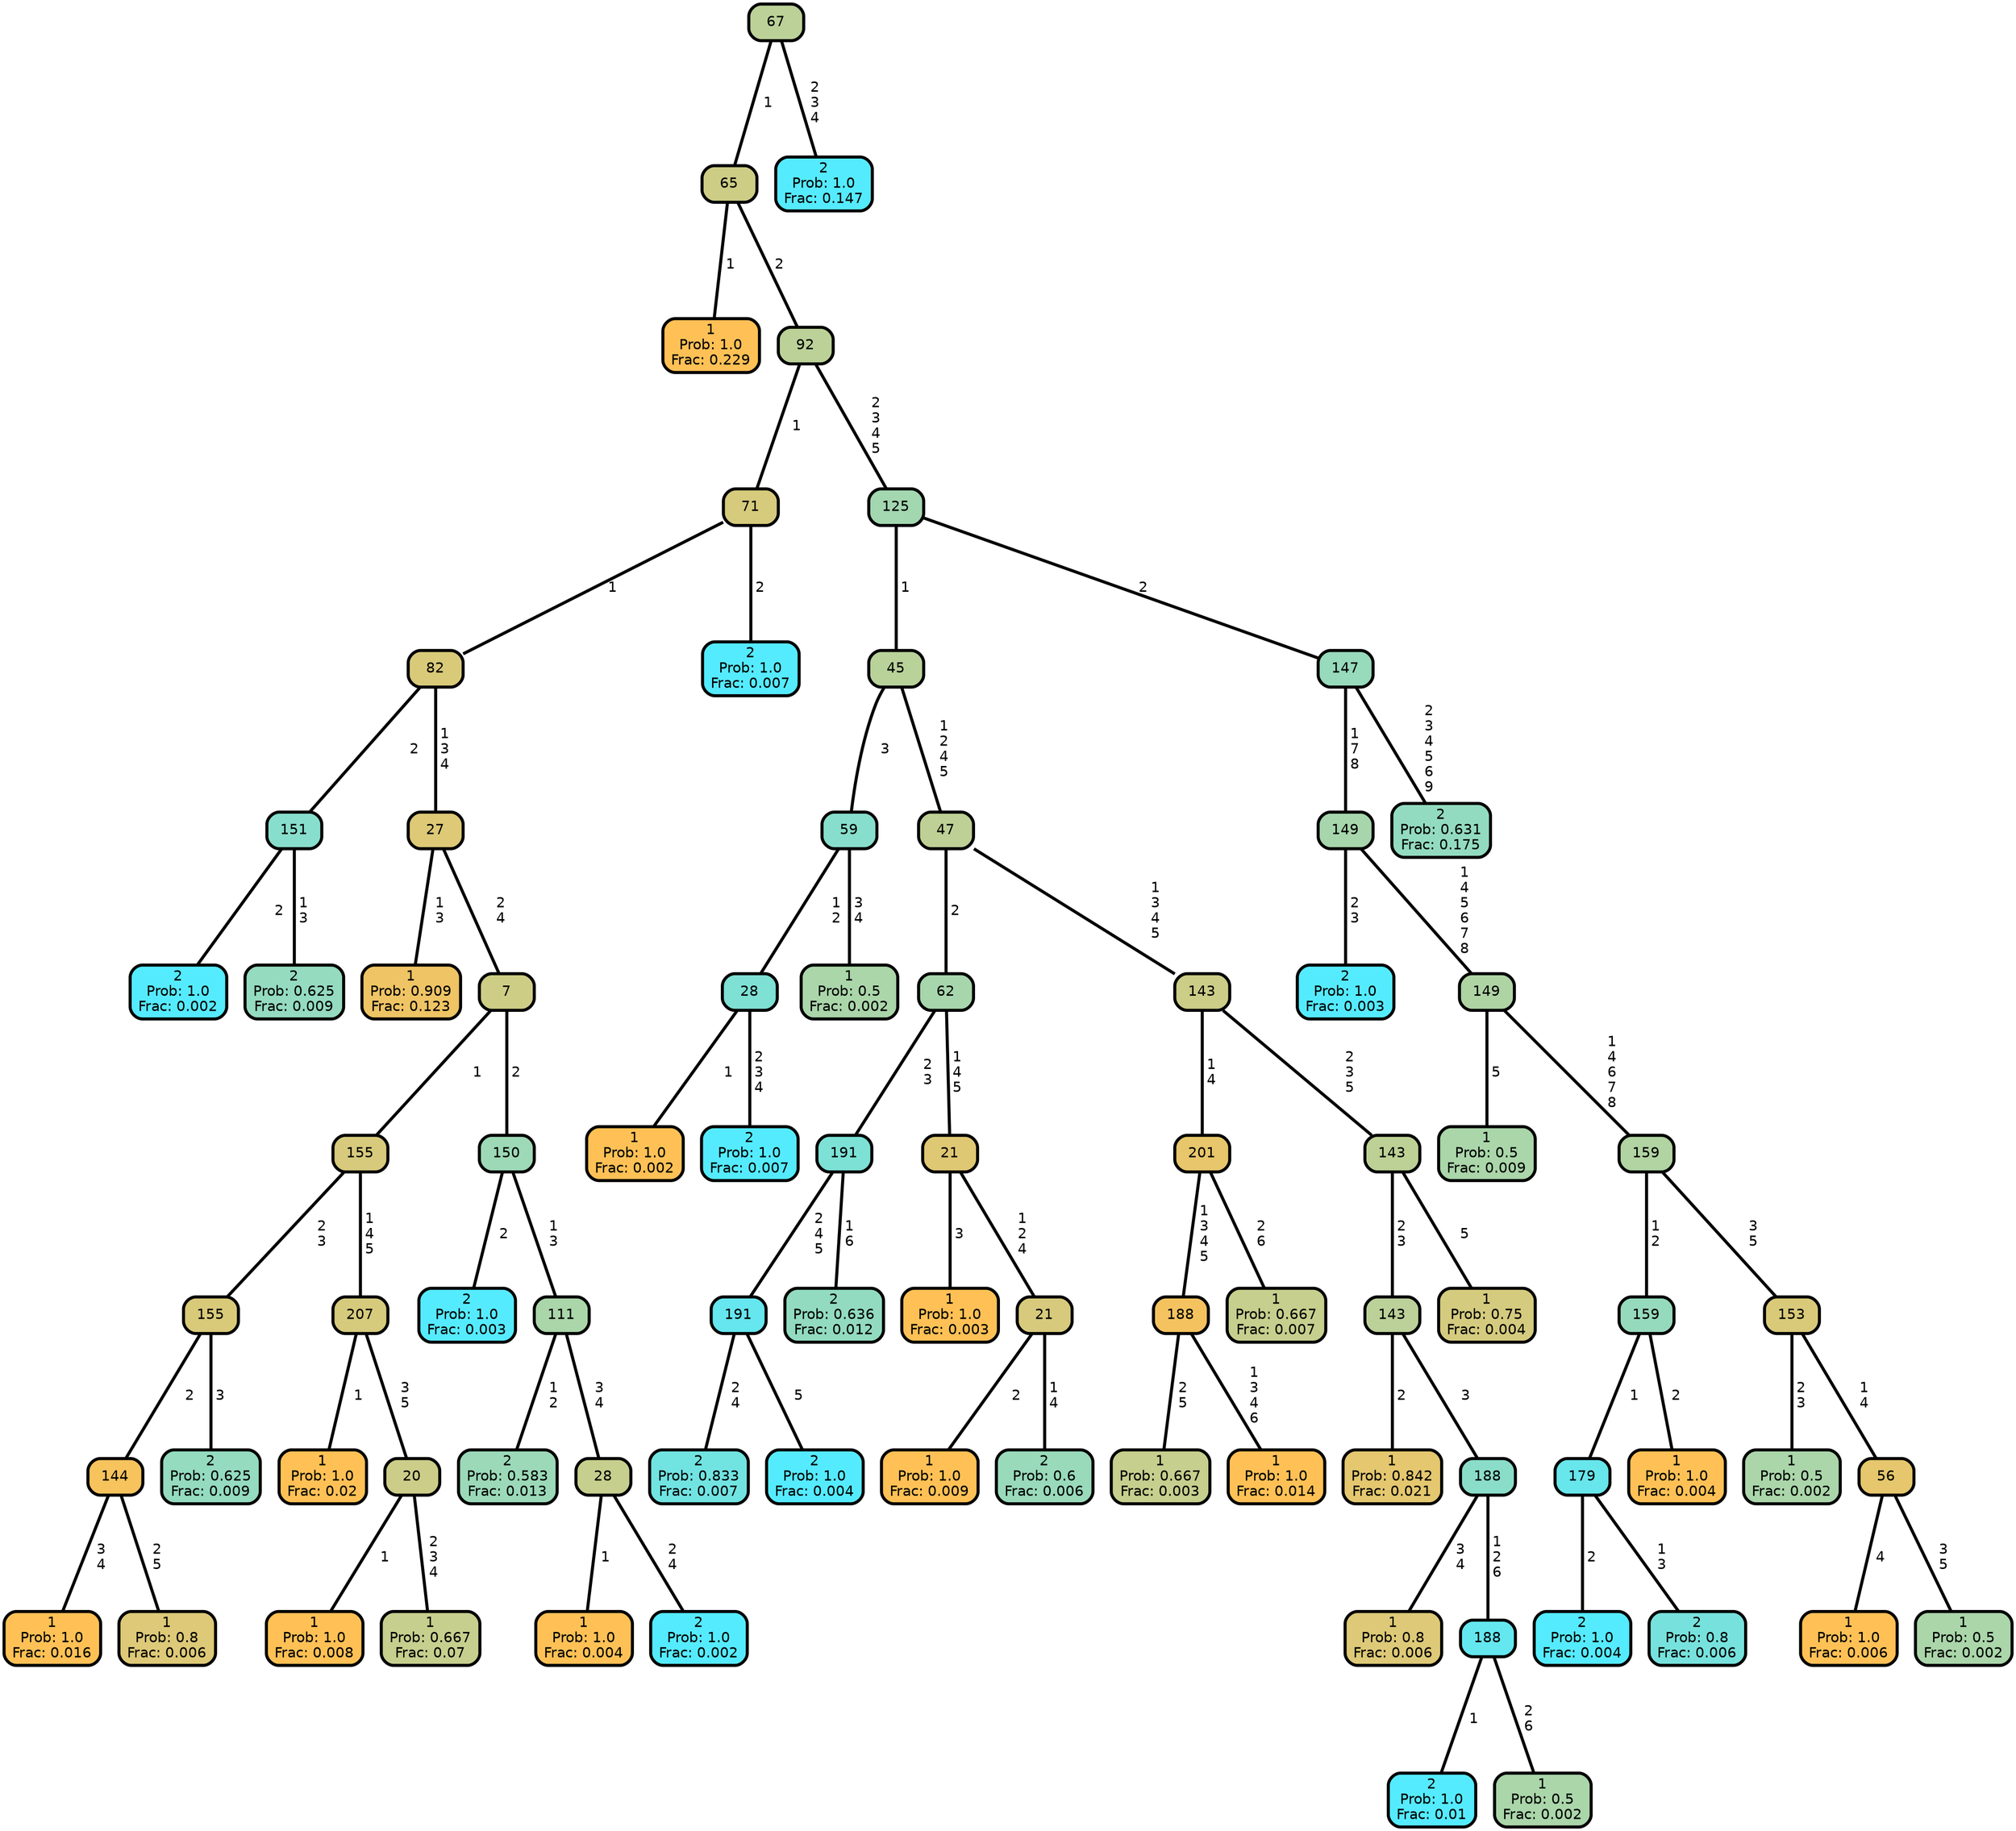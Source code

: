 graph Tree {
node [shape=box, style="filled, rounded",color="black",penwidth="3",fontcolor="black",                 fontname=helvetica] ;
graph [ranksep="0 equally", splines=straight,                 bgcolor=transparent, dpi=200] ;
edge [fontname=helvetica, color=black] ;
0 [label="1
Prob: 1.0
Frac: 0.229", fillcolor="#ffc155"] ;
1 [label="65", fillcolor="#cdcd86"] ;
2 [label="2
Prob: 1.0
Frac: 0.002", fillcolor="#55ebff"] ;
3 [label="151", fillcolor="#88decc"] ;
4 [label="2
Prob: 0.625
Frac: 0.009", fillcolor="#94dbbf"] ;
5 [label="82", fillcolor="#d9ca7a"] ;
6 [label="1
Prob: 0.909
Frac: 0.123", fillcolor="#efc464"] ;
7 [label="27", fillcolor="#ddc976"] ;
8 [label="1
Prob: 1.0
Frac: 0.016", fillcolor="#ffc155"] ;
9 [label="144", fillcolor="#f6c35d"] ;
10 [label="1
Prob: 0.8
Frac: 0.006", fillcolor="#ddc977"] ;
11 [label="155", fillcolor="#d9ca7a"] ;
12 [label="2
Prob: 0.625
Frac: 0.009", fillcolor="#94dbbf"] ;
13 [label="155", fillcolor="#d7ca7c"] ;
14 [label="1
Prob: 1.0
Frac: 0.02", fillcolor="#ffc155"] ;
15 [label="207", fillcolor="#d6cb7d"] ;
16 [label="1
Prob: 1.0
Frac: 0.008", fillcolor="#ffc155"] ;
17 [label="20", fillcolor="#cccd88"] ;
18 [label="1
Prob: 0.667
Frac: 0.07", fillcolor="#c6cf8d"] ;
19 [label="7", fillcolor="#cecd85"] ;
20 [label="2
Prob: 1.0
Frac: 0.003", fillcolor="#55ebff"] ;
21 [label="150", fillcolor="#9dd9b6"] ;
22 [label="2
Prob: 0.583
Frac: 0.013", fillcolor="#9bd9b8"] ;
23 [label="111", fillcolor="#aad6aa"] ;
24 [label="1
Prob: 1.0
Frac: 0.004", fillcolor="#ffc155"] ;
25 [label="28", fillcolor="#c6cf8d"] ;
26 [label="2
Prob: 1.0
Frac: 0.002", fillcolor="#55ebff"] ;
27 [label="71", fillcolor="#d6ca7d"] ;
28 [label="2
Prob: 1.0
Frac: 0.007", fillcolor="#55ebff"] ;
29 [label="92", fillcolor="#bbd198"] ;
30 [label="1
Prob: 1.0
Frac: 0.002", fillcolor="#ffc155"] ;
31 [label="28", fillcolor="#7fe0d4"] ;
32 [label="2
Prob: 1.0
Frac: 0.007", fillcolor="#55ebff"] ;
33 [label="59", fillcolor="#88decc"] ;
34 [label="1
Prob: 0.5
Frac: 0.002", fillcolor="#aad6aa"] ;
35 [label="45", fillcolor="#b9d29a"] ;
36 [label="2
Prob: 0.833
Frac: 0.007", fillcolor="#71e4e2"] ;
37 [label="191", fillcolor="#66e6ee"] ;
38 [label="2
Prob: 1.0
Frac: 0.004", fillcolor="#55ebff"] ;
39 [label="191", fillcolor="#7de1d6"] ;
40 [label="2
Prob: 0.636
Frac: 0.012", fillcolor="#92dbc1"] ;
41 [label="62", fillcolor="#a7d6ac"] ;
42 [label="1
Prob: 1.0
Frac: 0.003", fillcolor="#ffc155"] ;
43 [label="21", fillcolor="#dfc874"] ;
44 [label="1
Prob: 1.0
Frac: 0.009", fillcolor="#ffc155"] ;
45 [label="21", fillcolor="#d7ca7c"] ;
46 [label="2
Prob: 0.6
Frac: 0.006", fillcolor="#99dabb"] ;
47 [label="47", fillcolor="#bed095"] ;
48 [label="1
Prob: 0.667
Frac: 0.003", fillcolor="#c6cf8d"] ;
49 [label="188", fillcolor="#f4c35f"] ;
50 [label="1
Prob: 1.0
Frac: 0.014", fillcolor="#ffc155"] ;
51 [label="201", fillcolor="#e7c66c"] ;
52 [label="1
Prob: 0.667
Frac: 0.007", fillcolor="#c6cf8d"] ;
53 [label="143", fillcolor="#cccd87"] ;
54 [label="1
Prob: 0.842
Frac: 0.021", fillcolor="#e4c76f"] ;
55 [label="143", fillcolor="#bbd199"] ;
56 [label="1
Prob: 0.8
Frac: 0.006", fillcolor="#ddc977"] ;
57 [label="188", fillcolor="#8addc9"] ;
58 [label="2
Prob: 1.0
Frac: 0.01", fillcolor="#55ebff"] ;
59 [label="188", fillcolor="#64e7ef"] ;
60 [label="1
Prob: 0.5
Frac: 0.002", fillcolor="#aad6aa"] ;
61 [label="143", fillcolor="#bdd196"] ;
62 [label="1
Prob: 0.75
Frac: 0.004", fillcolor="#d4cb7f"] ;
63 [label="125", fillcolor="#a3d7b0"] ;
64 [label="2
Prob: 1.0
Frac: 0.003", fillcolor="#55ebff"] ;
65 [label="149", fillcolor="#a7d6ac"] ;
66 [label="1
Prob: 0.5
Frac: 0.009", fillcolor="#aad6aa"] ;
67 [label="149", fillcolor="#afd4a4"] ;
68 [label="2
Prob: 1.0
Frac: 0.004", fillcolor="#55ebff"] ;
69 [label="179", fillcolor="#67e6ec"] ;
70 [label="2
Prob: 0.8
Frac: 0.006", fillcolor="#77e2dd"] ;
71 [label="159", fillcolor="#96dabd"] ;
72 [label="1
Prob: 1.0
Frac: 0.004", fillcolor="#ffc155"] ;
73 [label="159", fillcolor="#b1d4a2"] ;
74 [label="1
Prob: 0.5
Frac: 0.002", fillcolor="#aad6aa"] ;
75 [label="153", fillcolor="#d9ca7a"] ;
76 [label="1
Prob: 1.0
Frac: 0.006", fillcolor="#ffc155"] ;
77 [label="56", fillcolor="#e6c76d"] ;
78 [label="1
Prob: 0.5
Frac: 0.002", fillcolor="#aad6aa"] ;
79 [label="147", fillcolor="#97dabc"] ;
80 [label="2
Prob: 0.631
Frac: 0.175", fillcolor="#93dbc0"] ;
81 [label="67", fillcolor="#bbd198"] ;
82 [label="2
Prob: 1.0
Frac: 0.147", fillcolor="#55ebff"] ;
1 -- 0 [label=" 1",penwidth=3] ;
1 -- 29 [label=" 2",penwidth=3] ;
3 -- 2 [label=" 2",penwidth=3] ;
3 -- 4 [label=" 1\n 3",penwidth=3] ;
5 -- 3 [label=" 2",penwidth=3] ;
5 -- 7 [label=" 1\n 3\n 4",penwidth=3] ;
7 -- 6 [label=" 1\n 3",penwidth=3] ;
7 -- 19 [label=" 2\n 4",penwidth=3] ;
9 -- 8 [label=" 3\n 4",penwidth=3] ;
9 -- 10 [label=" 2\n 5",penwidth=3] ;
11 -- 9 [label=" 2",penwidth=3] ;
11 -- 12 [label=" 3",penwidth=3] ;
13 -- 11 [label=" 2\n 3",penwidth=3] ;
13 -- 15 [label=" 1\n 4\n 5",penwidth=3] ;
15 -- 14 [label=" 1",penwidth=3] ;
15 -- 17 [label=" 3\n 5",penwidth=3] ;
17 -- 16 [label=" 1",penwidth=3] ;
17 -- 18 [label=" 2\n 3\n 4",penwidth=3] ;
19 -- 13 [label=" 1",penwidth=3] ;
19 -- 21 [label=" 2",penwidth=3] ;
21 -- 20 [label=" 2",penwidth=3] ;
21 -- 23 [label=" 1\n 3",penwidth=3] ;
23 -- 22 [label=" 1\n 2",penwidth=3] ;
23 -- 25 [label=" 3\n 4",penwidth=3] ;
25 -- 24 [label=" 1",penwidth=3] ;
25 -- 26 [label=" 2\n 4",penwidth=3] ;
27 -- 5 [label=" 1",penwidth=3] ;
27 -- 28 [label=" 2",penwidth=3] ;
29 -- 27 [label=" 1",penwidth=3] ;
29 -- 63 [label=" 2\n 3\n 4\n 5",penwidth=3] ;
31 -- 30 [label=" 1",penwidth=3] ;
31 -- 32 [label=" 2\n 3\n 4",penwidth=3] ;
33 -- 31 [label=" 1\n 2",penwidth=3] ;
33 -- 34 [label=" 3\n 4",penwidth=3] ;
35 -- 33 [label=" 3",penwidth=3] ;
35 -- 47 [label=" 1\n 2\n 4\n 5",penwidth=3] ;
37 -- 36 [label=" 2\n 4",penwidth=3] ;
37 -- 38 [label=" 5",penwidth=3] ;
39 -- 37 [label=" 2\n 4\n 5",penwidth=3] ;
39 -- 40 [label=" 1\n 6",penwidth=3] ;
41 -- 39 [label=" 2\n 3",penwidth=3] ;
41 -- 43 [label=" 1\n 4\n 5",penwidth=3] ;
43 -- 42 [label=" 3",penwidth=3] ;
43 -- 45 [label=" 1\n 2\n 4",penwidth=3] ;
45 -- 44 [label=" 2",penwidth=3] ;
45 -- 46 [label=" 1\n 4",penwidth=3] ;
47 -- 41 [label=" 2",penwidth=3] ;
47 -- 53 [label=" 1\n 3\n 4\n 5",penwidth=3] ;
49 -- 48 [label=" 2\n 5",penwidth=3] ;
49 -- 50 [label=" 1\n 3\n 4\n 6",penwidth=3] ;
51 -- 49 [label=" 1\n 3\n 4\n 5",penwidth=3] ;
51 -- 52 [label=" 2\n 6",penwidth=3] ;
53 -- 51 [label=" 1\n 4",penwidth=3] ;
53 -- 61 [label=" 2\n 3\n 5",penwidth=3] ;
55 -- 54 [label=" 2",penwidth=3] ;
55 -- 57 [label=" 3",penwidth=3] ;
57 -- 56 [label=" 3\n 4",penwidth=3] ;
57 -- 59 [label=" 1\n 2\n 6",penwidth=3] ;
59 -- 58 [label=" 1",penwidth=3] ;
59 -- 60 [label=" 2\n 6",penwidth=3] ;
61 -- 55 [label=" 2\n 3",penwidth=3] ;
61 -- 62 [label=" 5",penwidth=3] ;
63 -- 35 [label=" 1",penwidth=3] ;
63 -- 79 [label=" 2",penwidth=3] ;
65 -- 64 [label=" 2\n 3",penwidth=3] ;
65 -- 67 [label=" 1\n 4\n 5\n 6\n 7\n 8",penwidth=3] ;
67 -- 66 [label=" 5",penwidth=3] ;
67 -- 73 [label=" 1\n 4\n 6\n 7\n 8",penwidth=3] ;
69 -- 68 [label=" 2",penwidth=3] ;
69 -- 70 [label=" 1\n 3",penwidth=3] ;
71 -- 69 [label=" 1",penwidth=3] ;
71 -- 72 [label=" 2",penwidth=3] ;
73 -- 71 [label=" 1\n 2",penwidth=3] ;
73 -- 75 [label=" 3\n 5",penwidth=3] ;
75 -- 74 [label=" 2\n 3",penwidth=3] ;
75 -- 77 [label=" 1\n 4",penwidth=3] ;
77 -- 76 [label=" 4",penwidth=3] ;
77 -- 78 [label=" 3\n 5",penwidth=3] ;
79 -- 65 [label=" 1\n 7\n 8",penwidth=3] ;
79 -- 80 [label=" 2\n 3\n 4\n 5\n 6\n 9",penwidth=3] ;
81 -- 1 [label=" 1",penwidth=3] ;
81 -- 82 [label=" 2\n 3\n 4",penwidth=3] ;
{rank = same;}}